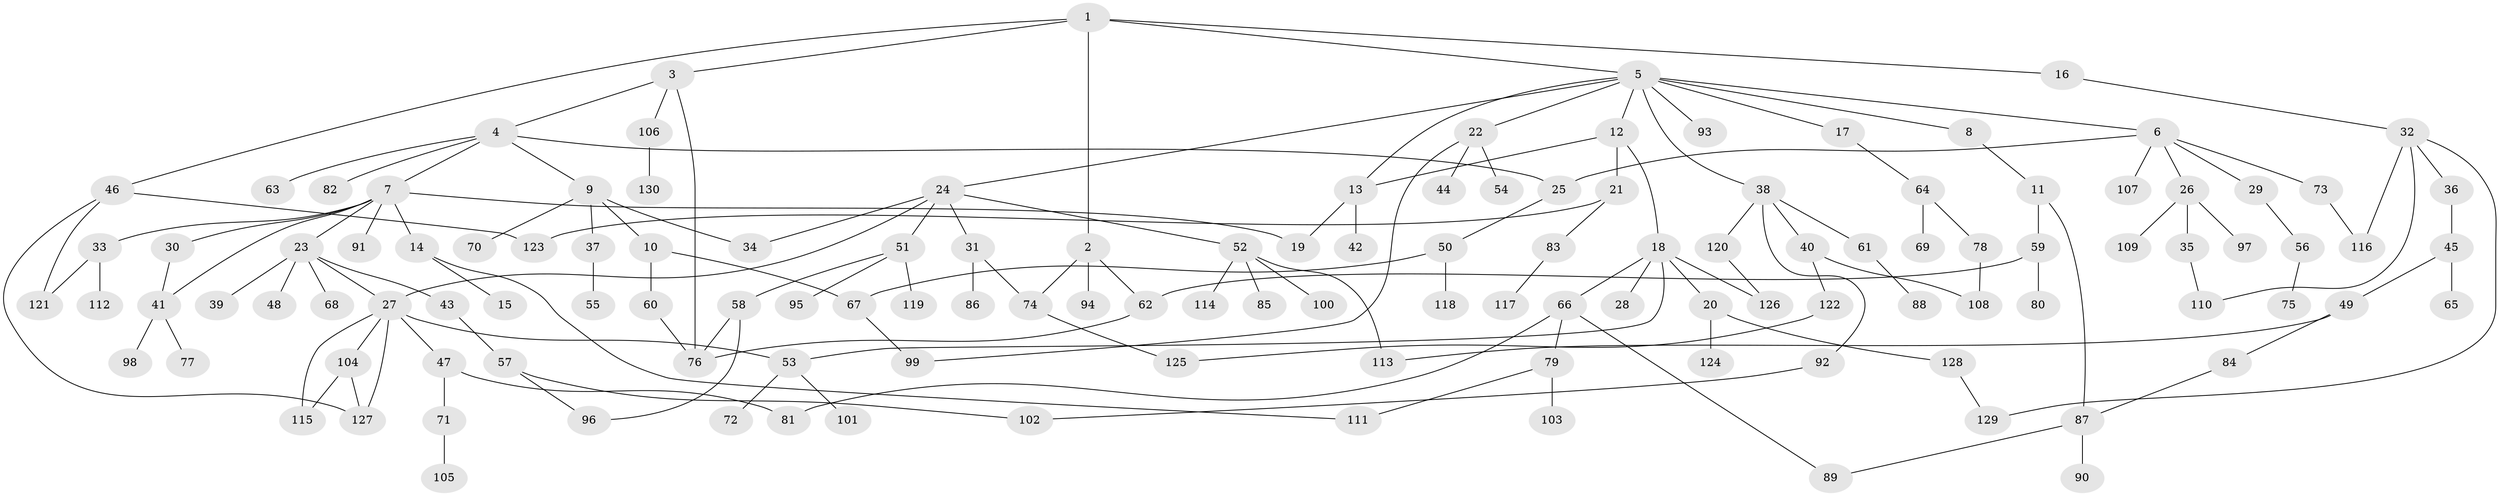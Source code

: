 // coarse degree distribution, {7: 0.010869565217391304, 8: 0.043478260869565216, 13: 0.010869565217391304, 6: 0.021739130434782608, 2: 0.2391304347826087, 4: 0.08695652173913043, 3: 0.13043478260869565, 5: 0.06521739130434782, 1: 0.391304347826087}
// Generated by graph-tools (version 1.1) at 2025/51/02/27/25 19:51:40]
// undirected, 130 vertices, 161 edges
graph export_dot {
graph [start="1"]
  node [color=gray90,style=filled];
  1;
  2;
  3;
  4;
  5;
  6;
  7;
  8;
  9;
  10;
  11;
  12;
  13;
  14;
  15;
  16;
  17;
  18;
  19;
  20;
  21;
  22;
  23;
  24;
  25;
  26;
  27;
  28;
  29;
  30;
  31;
  32;
  33;
  34;
  35;
  36;
  37;
  38;
  39;
  40;
  41;
  42;
  43;
  44;
  45;
  46;
  47;
  48;
  49;
  50;
  51;
  52;
  53;
  54;
  55;
  56;
  57;
  58;
  59;
  60;
  61;
  62;
  63;
  64;
  65;
  66;
  67;
  68;
  69;
  70;
  71;
  72;
  73;
  74;
  75;
  76;
  77;
  78;
  79;
  80;
  81;
  82;
  83;
  84;
  85;
  86;
  87;
  88;
  89;
  90;
  91;
  92;
  93;
  94;
  95;
  96;
  97;
  98;
  99;
  100;
  101;
  102;
  103;
  104;
  105;
  106;
  107;
  108;
  109;
  110;
  111;
  112;
  113;
  114;
  115;
  116;
  117;
  118;
  119;
  120;
  121;
  122;
  123;
  124;
  125;
  126;
  127;
  128;
  129;
  130;
  1 -- 2;
  1 -- 3;
  1 -- 5;
  1 -- 16;
  1 -- 46;
  2 -- 62;
  2 -- 74;
  2 -- 94;
  3 -- 4;
  3 -- 106;
  3 -- 76;
  4 -- 7;
  4 -- 9;
  4 -- 63;
  4 -- 82;
  4 -- 25;
  5 -- 6;
  5 -- 8;
  5 -- 12;
  5 -- 17;
  5 -- 22;
  5 -- 24;
  5 -- 38;
  5 -- 93;
  5 -- 13;
  6 -- 25;
  6 -- 26;
  6 -- 29;
  6 -- 73;
  6 -- 107;
  7 -- 14;
  7 -- 19;
  7 -- 23;
  7 -- 30;
  7 -- 33;
  7 -- 91;
  7 -- 41;
  8 -- 11;
  9 -- 10;
  9 -- 37;
  9 -- 70;
  9 -- 34;
  10 -- 60;
  10 -- 67;
  11 -- 59;
  11 -- 87;
  12 -- 13;
  12 -- 18;
  12 -- 21;
  13 -- 42;
  13 -- 19;
  14 -- 15;
  14 -- 111;
  16 -- 32;
  17 -- 64;
  18 -- 20;
  18 -- 28;
  18 -- 53;
  18 -- 66;
  18 -- 126;
  20 -- 124;
  20 -- 128;
  21 -- 83;
  21 -- 123;
  22 -- 44;
  22 -- 54;
  22 -- 99;
  23 -- 39;
  23 -- 43;
  23 -- 48;
  23 -- 68;
  23 -- 27;
  24 -- 27;
  24 -- 31;
  24 -- 34;
  24 -- 51;
  24 -- 52;
  25 -- 50;
  26 -- 35;
  26 -- 97;
  26 -- 109;
  27 -- 47;
  27 -- 104;
  27 -- 115;
  27 -- 53;
  27 -- 127;
  29 -- 56;
  30 -- 41;
  31 -- 86;
  31 -- 74;
  32 -- 36;
  32 -- 110;
  32 -- 129;
  32 -- 116;
  33 -- 112;
  33 -- 121;
  35 -- 110;
  36 -- 45;
  37 -- 55;
  38 -- 40;
  38 -- 61;
  38 -- 92;
  38 -- 120;
  40 -- 122;
  40 -- 108;
  41 -- 77;
  41 -- 98;
  43 -- 57;
  45 -- 49;
  45 -- 65;
  46 -- 127;
  46 -- 123;
  46 -- 121;
  47 -- 71;
  47 -- 81;
  49 -- 84;
  49 -- 113;
  50 -- 67;
  50 -- 118;
  51 -- 58;
  51 -- 95;
  51 -- 119;
  52 -- 85;
  52 -- 100;
  52 -- 114;
  52 -- 113;
  53 -- 72;
  53 -- 101;
  56 -- 75;
  57 -- 96;
  57 -- 102;
  58 -- 76;
  58 -- 96;
  59 -- 80;
  59 -- 62;
  60 -- 76;
  61 -- 88;
  62 -- 76;
  64 -- 69;
  64 -- 78;
  66 -- 79;
  66 -- 81;
  66 -- 89;
  67 -- 99;
  71 -- 105;
  73 -- 116;
  74 -- 125;
  78 -- 108;
  79 -- 103;
  79 -- 111;
  83 -- 117;
  84 -- 87;
  87 -- 89;
  87 -- 90;
  92 -- 102;
  104 -- 127;
  104 -- 115;
  106 -- 130;
  120 -- 126;
  122 -- 125;
  128 -- 129;
}
